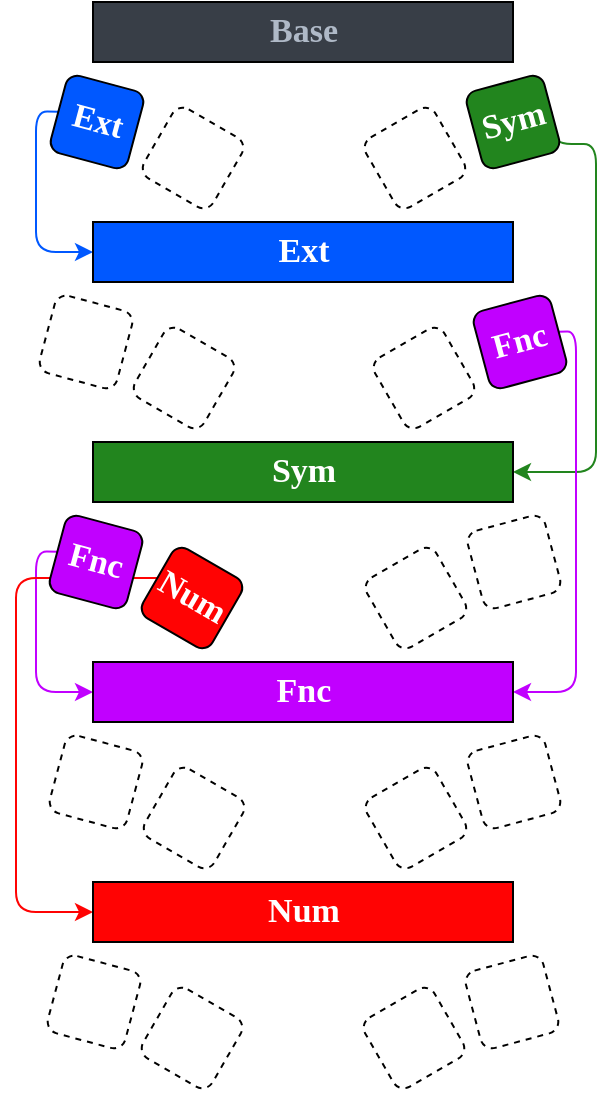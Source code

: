 <mxfile version="21.5.0" type="device">
  <diagram name="Page-1" id="C0Okk19p1GsMNyZMMYpe">
    <mxGraphModel dx="1195" dy="643" grid="1" gridSize="10" guides="1" tooltips="1" connect="1" arrows="1" fold="1" page="1" pageScale="1" pageWidth="850" pageHeight="1100" math="0" shadow="0">
      <root>
        <mxCell id="0" />
        <mxCell id="1" parent="0" />
        <mxCell id="yyqq4TZEhLMmtB-CYNYD-311" style="edgeStyle=orthogonalEdgeStyle;rounded=1;orthogonalLoop=1;jettySize=auto;html=1;entryX=0;entryY=0.5;entryDx=0;entryDy=0;exitX=0;exitY=0.5;exitDx=0;exitDy=0;strokeColor=#0058FF;" edge="1" parent="1" source="yyqq4TZEhLMmtB-CYNYD-19" target="yyqq4TZEhLMmtB-CYNYD-114">
          <mxGeometry relative="1" as="geometry">
            <Array as="points">
              <mxPoint x="280" y="245" />
              <mxPoint x="280" y="315" />
            </Array>
          </mxGeometry>
        </mxCell>
        <mxCell id="yyqq4TZEhLMmtB-CYNYD-19" value="Ext" style="whiteSpace=wrap;html=1;aspect=fixed;rotation=15;fontSize=17;fontFamily=Verdana;fontStyle=1;fillColor=#0058ff;strokeColor=#000000;fontColor=#ffffff;rounded=1;" vertex="1" parent="1">
          <mxGeometry x="290.5" y="230" width="40" height="40" as="geometry" />
        </mxCell>
        <mxCell id="yyqq4TZEhLMmtB-CYNYD-332" style="edgeStyle=orthogonalEdgeStyle;rounded=1;orthogonalLoop=1;jettySize=auto;html=1;entryX=1;entryY=0.5;entryDx=0;entryDy=0;exitX=1;exitY=0.5;exitDx=0;exitDy=0;strokeColor=#22851e;" edge="1" parent="1" source="yyqq4TZEhLMmtB-CYNYD-40" target="yyqq4TZEhLMmtB-CYNYD-78">
          <mxGeometry relative="1" as="geometry">
            <Array as="points">
              <mxPoint x="538" y="261" />
              <mxPoint x="560" y="261" />
              <mxPoint x="560" y="425" />
            </Array>
          </mxGeometry>
        </mxCell>
        <mxCell id="yyqq4TZEhLMmtB-CYNYD-40" value="Sym" style="whiteSpace=wrap;html=1;aspect=fixed;rotation=-15;fontSize=17;fontFamily=Verdana;fontStyle=1;fillColor=#22851e;strokeColor=#000000;fontColor=#ffffff;rounded=1;" vertex="1" parent="1">
          <mxGeometry x="498.5" y="230" width="40" height="40" as="geometry" />
        </mxCell>
        <mxCell id="yyqq4TZEhLMmtB-CYNYD-41" value="&lt;b&gt;Base&lt;/b&gt;" style="rounded=0;whiteSpace=wrap;html=1;fontFamily=Verdana;fontSize=17;fontColor=#AFB9C7;fillColor=#383E47;strokeColor=#000000;" vertex="1" parent="1">
          <mxGeometry x="308.5" y="190" width="210" height="30" as="geometry" />
        </mxCell>
        <mxCell id="yyqq4TZEhLMmtB-CYNYD-78" value="&lt;b&gt;Sym&lt;/b&gt;" style="rounded=0;whiteSpace=wrap;html=1;fontFamily=Verdana;fontSize=17;fillColor=#22851e;strokeColor=#000000;fontStyle=0;fontColor=#ffffff;" vertex="1" parent="1">
          <mxGeometry x="308.5" y="410" width="210" height="30" as="geometry" />
        </mxCell>
        <mxCell id="yyqq4TZEhLMmtB-CYNYD-114" value="Ext" style="rounded=0;whiteSpace=wrap;html=1;fontFamily=Verdana;fontSize=17;fontStyle=1;fillColor=#0058ff;strokeColor=#000000;fontColor=#ffffff;" vertex="1" parent="1">
          <mxGeometry x="308.5" y="300" width="210" height="30" as="geometry" />
        </mxCell>
        <mxCell id="yyqq4TZEhLMmtB-CYNYD-312" style="edgeStyle=orthogonalEdgeStyle;rounded=1;orthogonalLoop=1;jettySize=auto;html=1;entryX=1;entryY=0.5;entryDx=0;entryDy=0;exitX=1;exitY=0.5;exitDx=0;exitDy=0;strokeColor=#C100FF;" edge="1" parent="1" source="yyqq4TZEhLMmtB-CYNYD-287" target="yyqq4TZEhLMmtB-CYNYD-301">
          <mxGeometry relative="1" as="geometry">
            <Array as="points">
              <mxPoint x="550" y="355" />
              <mxPoint x="550" y="535" />
            </Array>
          </mxGeometry>
        </mxCell>
        <mxCell id="yyqq4TZEhLMmtB-CYNYD-287" value="Fnc" style="whiteSpace=wrap;html=1;aspect=fixed;rotation=-15;fontSize=17;fontFamily=Verdana;fontStyle=1;fillColor=#c100ff;strokeColor=#000000;fontColor=#ffffff;rounded=1;" vertex="1" parent="1">
          <mxGeometry x="502" y="340" width="40" height="40" as="geometry" />
        </mxCell>
        <mxCell id="yyqq4TZEhLMmtB-CYNYD-314" style="edgeStyle=orthogonalEdgeStyle;rounded=1;orthogonalLoop=1;jettySize=auto;html=1;entryX=0;entryY=0.5;entryDx=0;entryDy=0;exitX=0;exitY=0.5;exitDx=0;exitDy=0;strokeColor=#C100FF;" edge="1" parent="1" source="yyqq4TZEhLMmtB-CYNYD-294" target="yyqq4TZEhLMmtB-CYNYD-301">
          <mxGeometry relative="1" as="geometry">
            <Array as="points">
              <mxPoint x="280" y="465" />
              <mxPoint x="280" y="535" />
            </Array>
          </mxGeometry>
        </mxCell>
        <mxCell id="yyqq4TZEhLMmtB-CYNYD-315" style="edgeStyle=orthogonalEdgeStyle;rounded=1;orthogonalLoop=1;jettySize=auto;html=1;entryX=0;entryY=0.5;entryDx=0;entryDy=0;exitX=0;exitY=0.5;exitDx=0;exitDy=0;strokeColor=#ff0303;" edge="1" parent="1" source="yyqq4TZEhLMmtB-CYNYD-295" target="yyqq4TZEhLMmtB-CYNYD-306">
          <mxGeometry relative="1" as="geometry">
            <Array as="points">
              <mxPoint x="270" y="478" />
              <mxPoint x="270" y="645" />
            </Array>
          </mxGeometry>
        </mxCell>
        <mxCell id="yyqq4TZEhLMmtB-CYNYD-295" value="&lt;font color=&quot;#ffffff&quot; style=&quot;font-size: 17px;&quot;&gt;Num&lt;/font&gt;" style="whiteSpace=wrap;html=1;aspect=fixed;rotation=30;fontSize=17;fontFamily=Verdana;fontStyle=1;fontColor=#AFB9C7;fillColor=#ff0303;rounded=1;strokeColor=#000000;" vertex="1" parent="1">
          <mxGeometry x="338" y="468" width="40" height="40" as="geometry" />
        </mxCell>
        <mxCell id="yyqq4TZEhLMmtB-CYNYD-301" value="&lt;b&gt;Fnc&lt;/b&gt;" style="rounded=0;whiteSpace=wrap;html=1;fontFamily=Verdana;fontSize=17;fillColor=#c100ff;strokeColor=#000000;fontStyle=0;fontColor=#ffffff;" vertex="1" parent="1">
          <mxGeometry x="308.5" y="520" width="210" height="30" as="geometry" />
        </mxCell>
        <mxCell id="yyqq4TZEhLMmtB-CYNYD-306" value="&lt;b&gt;Num&lt;/b&gt;" style="rounded=0;whiteSpace=wrap;html=1;fontFamily=Verdana;fontSize=17;fillColor=#ff0303;strokeColor=#000000;fontStyle=0;fontColor=#ffffff;" vertex="1" parent="1">
          <mxGeometry x="308.5" y="630" width="210" height="30" as="geometry" />
        </mxCell>
        <mxCell id="yyqq4TZEhLMmtB-CYNYD-294" value="Fnc" style="whiteSpace=wrap;html=1;aspect=fixed;rotation=15;fontSize=17;fontFamily=Verdana;fontStyle=1;fillColor=#C100FF;strokeColor=#000000;fontColor=#ffffff;rounded=1;" vertex="1" parent="1">
          <mxGeometry x="290" y="450" width="40" height="40" as="geometry" />
        </mxCell>
        <mxCell id="yyqq4TZEhLMmtB-CYNYD-316" value="" style="whiteSpace=wrap;html=1;aspect=fixed;rotation=15;fontSize=17;fontFamily=Verdana;fontStyle=1;fontColor=#333333;fillColor=none;strokeColor=#000000;rounded=1;shadow=0;dashed=1;glass=0;sketch=0;" vertex="1" parent="1">
          <mxGeometry x="290" y="560" width="40" height="40" as="geometry" />
        </mxCell>
        <mxCell id="yyqq4TZEhLMmtB-CYNYD-317" value="" style="whiteSpace=wrap;html=1;aspect=fixed;rotation=30;fontSize=17;fontFamily=Verdana;fontStyle=1;fontColor=#333333;fillColor=none;strokeColor=#000000;rounded=1;shadow=0;dashed=1;glass=0;sketch=0;" vertex="1" parent="1">
          <mxGeometry x="334" y="358" width="40" height="40" as="geometry" />
        </mxCell>
        <mxCell id="yyqq4TZEhLMmtB-CYNYD-318" value="" style="whiteSpace=wrap;html=1;aspect=fixed;rotation=15;fontSize=17;fontFamily=Verdana;fontStyle=1;fontColor=#333333;fillColor=none;strokeColor=#000000;rounded=1;shadow=0;dashed=1;glass=0;sketch=0;" vertex="1" parent="1">
          <mxGeometry x="289" y="670" width="40" height="40" as="geometry" />
        </mxCell>
        <mxCell id="yyqq4TZEhLMmtB-CYNYD-319" value="" style="whiteSpace=wrap;html=1;aspect=fixed;rotation=15;fontSize=17;fontFamily=Verdana;fontStyle=1;fontColor=#333333;fillColor=none;strokeColor=#000000;rounded=1;shadow=0;dashed=1;glass=0;sketch=0;" vertex="1" parent="1">
          <mxGeometry x="285" y="340" width="40" height="40" as="geometry" />
        </mxCell>
        <mxCell id="yyqq4TZEhLMmtB-CYNYD-320" value="" style="whiteSpace=wrap;html=1;aspect=fixed;rotation=30;fontSize=17;fontFamily=Verdana;fontStyle=1;fontColor=#333333;fillColor=none;strokeColor=#000000;rounded=1;shadow=0;dashed=1;glass=0;sketch=0;" vertex="1" parent="1">
          <mxGeometry x="339" y="578" width="40" height="40" as="geometry" />
        </mxCell>
        <mxCell id="yyqq4TZEhLMmtB-CYNYD-321" value="" style="whiteSpace=wrap;html=1;aspect=fixed;rotation=30;fontSize=17;fontFamily=Verdana;fontStyle=1;fontColor=#333333;fillColor=none;strokeColor=#000000;rounded=1;shadow=0;dashed=1;glass=0;sketch=0;" vertex="1" parent="1">
          <mxGeometry x="338" y="688" width="40" height="40" as="geometry" />
        </mxCell>
        <mxCell id="yyqq4TZEhLMmtB-CYNYD-322" value="" style="whiteSpace=wrap;html=1;aspect=fixed;rotation=-15;fontSize=17;fontFamily=Verdana;fontStyle=1;fontColor=#333333;fillColor=none;strokeColor=#000000;rounded=1;shadow=0;dashed=1;glass=0;sketch=0;" vertex="1" parent="1">
          <mxGeometry x="498" y="670" width="40" height="40" as="geometry" />
        </mxCell>
        <mxCell id="yyqq4TZEhLMmtB-CYNYD-323" value="" style="whiteSpace=wrap;html=1;aspect=fixed;rotation=-15;fontSize=17;fontFamily=Verdana;fontStyle=1;fontColor=#333333;fillColor=none;strokeColor=#000000;rounded=1;shadow=0;dashed=1;glass=0;sketch=0;" vertex="1" parent="1">
          <mxGeometry x="499" y="560" width="40" height="40" as="geometry" />
        </mxCell>
        <mxCell id="yyqq4TZEhLMmtB-CYNYD-324" value="" style="whiteSpace=wrap;html=1;aspect=fixed;rotation=-15;fontSize=17;fontFamily=Verdana;fontStyle=1;fontColor=#333333;fillColor=none;strokeColor=#000000;rounded=1;shadow=0;dashed=1;glass=0;sketch=0;" vertex="1" parent="1">
          <mxGeometry x="499" y="450" width="40" height="40" as="geometry" />
        </mxCell>
        <mxCell id="yyqq4TZEhLMmtB-CYNYD-325" value="" style="whiteSpace=wrap;html=1;aspect=fixed;rotation=-30;fontSize=17;fontFamily=Verdana;fontStyle=1;fontColor=#333333;fillColor=none;strokeColor=#000000;rounded=1;shadow=0;dashed=1;glass=0;sketch=0;" vertex="1" parent="1">
          <mxGeometry x="449" y="688" width="40" height="40" as="geometry" />
        </mxCell>
        <mxCell id="yyqq4TZEhLMmtB-CYNYD-326" value="" style="whiteSpace=wrap;html=1;aspect=fixed;rotation=-30;fontSize=17;fontFamily=Verdana;fontStyle=1;fontColor=#333333;fillColor=none;strokeColor=#000000;rounded=1;shadow=0;dashed=1;glass=0;sketch=0;" vertex="1" parent="1">
          <mxGeometry x="450" y="578" width="40" height="40" as="geometry" />
        </mxCell>
        <mxCell id="yyqq4TZEhLMmtB-CYNYD-327" value="" style="whiteSpace=wrap;html=1;aspect=fixed;rotation=-30;fontSize=17;fontFamily=Verdana;fontStyle=1;fontColor=#333333;fillColor=none;strokeColor=#000000;rounded=1;shadow=0;dashed=1;glass=0;sketch=0;" vertex="1" parent="1">
          <mxGeometry x="450" y="468" width="40" height="40" as="geometry" />
        </mxCell>
        <mxCell id="yyqq4TZEhLMmtB-CYNYD-328" value="" style="whiteSpace=wrap;html=1;aspect=fixed;rotation=-30;fontSize=17;fontFamily=Verdana;fontStyle=1;fontColor=#333333;fillColor=none;strokeColor=#000000;rounded=1;shadow=0;dashed=1;glass=0;sketch=0;" vertex="1" parent="1">
          <mxGeometry x="454" y="358" width="40" height="40" as="geometry" />
        </mxCell>
        <mxCell id="yyqq4TZEhLMmtB-CYNYD-329" value="" style="whiteSpace=wrap;html=1;aspect=fixed;rotation=-30;fontSize=17;fontFamily=Verdana;fontStyle=1;fontColor=#333333;fillColor=none;strokeColor=#000000;rounded=1;shadow=0;dashed=1;glass=0;sketch=0;" vertex="1" parent="1">
          <mxGeometry x="449.5" y="248" width="40" height="40" as="geometry" />
        </mxCell>
        <mxCell id="yyqq4TZEhLMmtB-CYNYD-331" value="" style="whiteSpace=wrap;html=1;aspect=fixed;rotation=30;fontSize=17;fontFamily=Verdana;fontStyle=1;fontColor=#333333;fillColor=none;strokeColor=#000000;rounded=1;shadow=0;dashed=1;glass=0;sketch=0;" vertex="1" parent="1">
          <mxGeometry x="338.5" y="248" width="40" height="40" as="geometry" />
        </mxCell>
      </root>
    </mxGraphModel>
  </diagram>
</mxfile>

